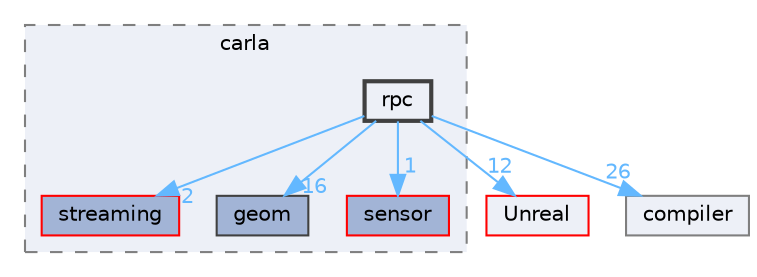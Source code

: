 digraph "rpc"
{
 // INTERACTIVE_SVG=YES
 // LATEX_PDF_SIZE
  bgcolor="transparent";
  edge [fontname=Helvetica,fontsize=10,labelfontname=Helvetica,labelfontsize=10];
  node [fontname=Helvetica,fontsize=10,shape=box,height=0.2,width=0.4];
  compound=true
  subgraph clusterdir_b14cdd661f9a7048a44f1771cd402401 {
    graph [ bgcolor="#edf0f7", pencolor="grey50", label="carla", fontname=Helvetica,fontsize=10 style="filled,dashed", URL="dir_b14cdd661f9a7048a44f1771cd402401.html",tooltip=""]
  dir_6d1a5b6c73cd09063239376f47f02d88 [label="streaming", fillcolor="#a2b4d6", color="red", style="filled", URL="dir_6d1a5b6c73cd09063239376f47f02d88.html",tooltip=""];
  dir_8b032d9d353dba85c86dc5364d785bbe [label="geom", fillcolor="#a2b4d6", color="grey25", style="filled", URL="dir_8b032d9d353dba85c86dc5364d785bbe.html",tooltip=""];
  dir_8b842c0ad24262c95de16c440fd51527 [label="sensor", fillcolor="#a2b4d6", color="red", style="filled", URL="dir_8b842c0ad24262c95de16c440fd51527.html",tooltip=""];
  dir_83201f30ace02cdf218980110872f8a7 [label="rpc", fillcolor="#edf0f7", color="grey25", style="filled,bold", URL="dir_83201f30ace02cdf218980110872f8a7.html",tooltip=""];
  }
  dir_2d15d0715a2692171bd03ed14a4a79af [label="Unreal", fillcolor="#edf0f7", color="red", style="filled", URL="dir_2d15d0715a2692171bd03ed14a4a79af.html",tooltip=""];
  dir_34055573afe2015eca69f034a188d4ce [label="compiler", fillcolor="#edf0f7", color="grey50", style="filled", URL="dir_34055573afe2015eca69f034a188d4ce.html",tooltip=""];
  dir_83201f30ace02cdf218980110872f8a7->dir_2d15d0715a2692171bd03ed14a4a79af [headlabel="12", labeldistance=1.5 headhref="dir_000045_000067.html" href="dir_000045_000067.html" color="steelblue1" fontcolor="steelblue1"];
  dir_83201f30ace02cdf218980110872f8a7->dir_34055573afe2015eca69f034a188d4ce [headlabel="26", labeldistance=1.5 headhref="dir_000045_000012.html" href="dir_000045_000012.html" color="steelblue1" fontcolor="steelblue1"];
  dir_83201f30ace02cdf218980110872f8a7->dir_6d1a5b6c73cd09063239376f47f02d88 [headlabel="2", labeldistance=1.5 headhref="dir_000045_000057.html" href="dir_000045_000057.html" color="steelblue1" fontcolor="steelblue1"];
  dir_83201f30ace02cdf218980110872f8a7->dir_8b032d9d353dba85c86dc5364d785bbe [headlabel="16", labeldistance=1.5 headhref="dir_000045_000018.html" href="dir_000045_000018.html" color="steelblue1" fontcolor="steelblue1"];
  dir_83201f30ace02cdf218980110872f8a7->dir_8b842c0ad24262c95de16c440fd51527 [headlabel="1", labeldistance=1.5 headhref="dir_000045_000049.html" href="dir_000045_000049.html" color="steelblue1" fontcolor="steelblue1"];
}
